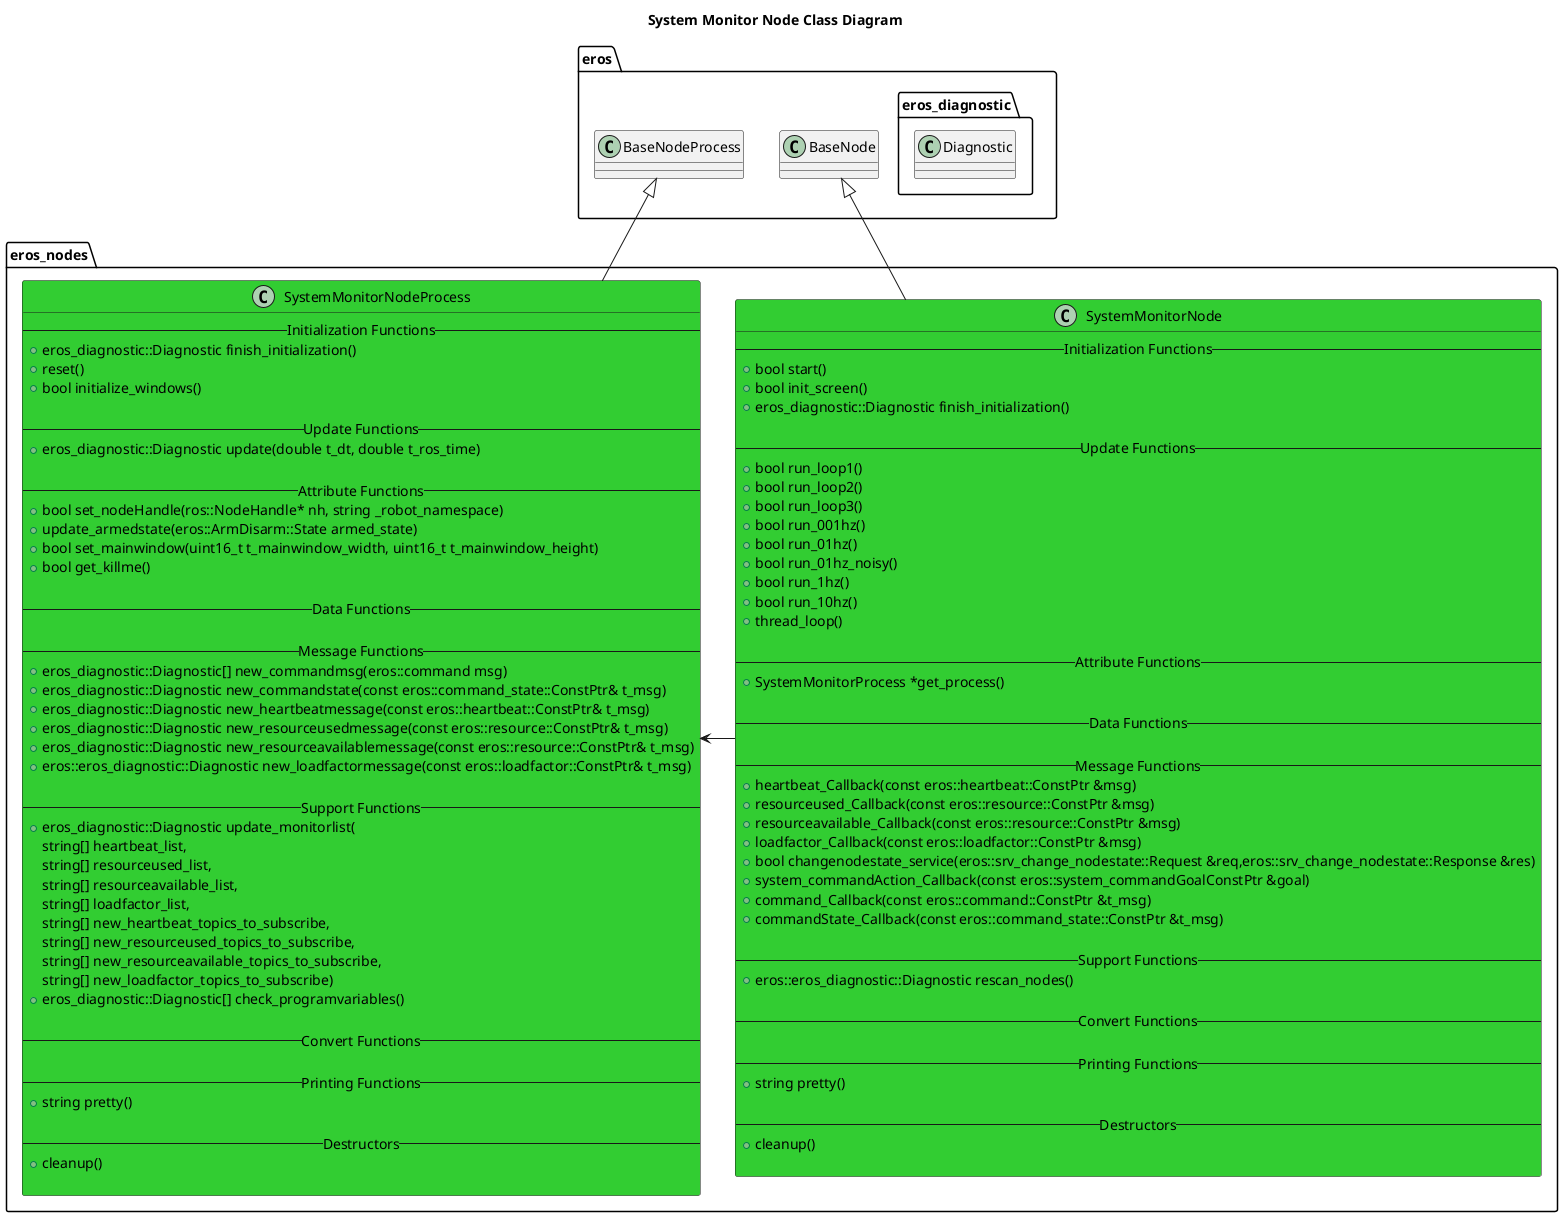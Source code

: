@startuml
title System Monitor Node Class Diagram
package eros {
    class BaseNode
    class BaseNodeProcess
    namespace eros_diagnostic {
        class Diagnostic
    }
}
namespace eros_nodes {
    class SystemMonitorNode #LimeGreen {
        -- Initialization Functions --
        +bool start()
        +bool init_screen()
        +eros_diagnostic::Diagnostic finish_initialization()

        -- Update Functions --
        +bool run_loop1()
        +bool run_loop2()
        +bool run_loop3()
        +bool run_001hz()
        +bool run_01hz()
        +bool run_01hz_noisy()
        +bool run_1hz()
        +bool run_10hz()
        +thread_loop()

        -- Attribute Functions --
        +SystemMonitorProcess *get_process()

        -- Data Functions --

        -- Message Functions --
        +heartbeat_Callback(const eros::heartbeat::ConstPtr &msg)
        +resourceused_Callback(const eros::resource::ConstPtr &msg)
        +resourceavailable_Callback(const eros::resource::ConstPtr &msg)
        +loadfactor_Callback(const eros::loadfactor::ConstPtr &msg)
        +bool changenodestate_service(eros::srv_change_nodestate::Request &req,eros::srv_change_nodestate::Response &res)
        +system_commandAction_Callback(const eros::system_commandGoalConstPtr &goal)
        +command_Callback(const eros::command::ConstPtr &t_msg)
        +commandState_Callback(const eros::command_state::ConstPtr &t_msg)

        -- Support Functions --
        +eros::eros_diagnostic::Diagnostic rescan_nodes()

        -- Convert Functions --
        
        -- Printing Functions --
        +string pretty()

        -- Destructors --
        +cleanup()
   
    }
    class SystemMonitorNodeProcess #LimeGreen {
        -- Initialization Functions --
        +eros_diagnostic::Diagnostic finish_initialization()
        +reset()
        +bool initialize_windows()

        -- Update Functions --
        +eros_diagnostic::Diagnostic update(double t_dt, double t_ros_time)

        -- Attribute Functions --
        +bool set_nodeHandle(ros::NodeHandle* nh, string _robot_namespace)
        +update_armedstate(eros::ArmDisarm::State armed_state)
        +bool set_mainwindow(uint16_t t_mainwindow_width, uint16_t t_mainwindow_height)
        +bool get_killme()

        -- Data Functions --

        -- Message Functions --
        +eros_diagnostic::Diagnostic[] new_commandmsg(eros::command msg)
        +eros_diagnostic::Diagnostic new_commandstate(const eros::command_state::ConstPtr& t_msg)
        +eros_diagnostic::Diagnostic new_heartbeatmessage(const eros::heartbeat::ConstPtr& t_msg)
        +eros_diagnostic::Diagnostic new_resourceusedmessage(const eros::resource::ConstPtr& t_msg)
        +eros_diagnostic::Diagnostic new_resourceavailablemessage(const eros::resource::ConstPtr& t_msg)
        +eros::eros_diagnostic::Diagnostic new_loadfactormessage(const eros::loadfactor::ConstPtr& t_msg)

        -- Support Functions --
        +eros_diagnostic::Diagnostic update_monitorlist(
            string[] heartbeat_list,
            string[] resourceused_list,
            string[] resourceavailable_list,
            string[] loadfactor_list,
            string[] new_heartbeat_topics_to_subscribe,
            string[] new_resourceused_topics_to_subscribe,
            string[] new_resourceavailable_topics_to_subscribe,
            string[] new_loadfactor_topics_to_subscribe)
        +eros_diagnostic::Diagnostic[] check_programvariables()

        -- Convert Functions --
        
        -- Printing Functions --
        +string pretty()

        -- Destructors --
        +cleanup()

    }

    BaseNode <|-- SystemMonitorNode
    BaseNodeProcess <|-- SystemMonitorNodeProcess
    SystemMonitorNode -> SystemMonitorNodeProcess 
}

@enduml